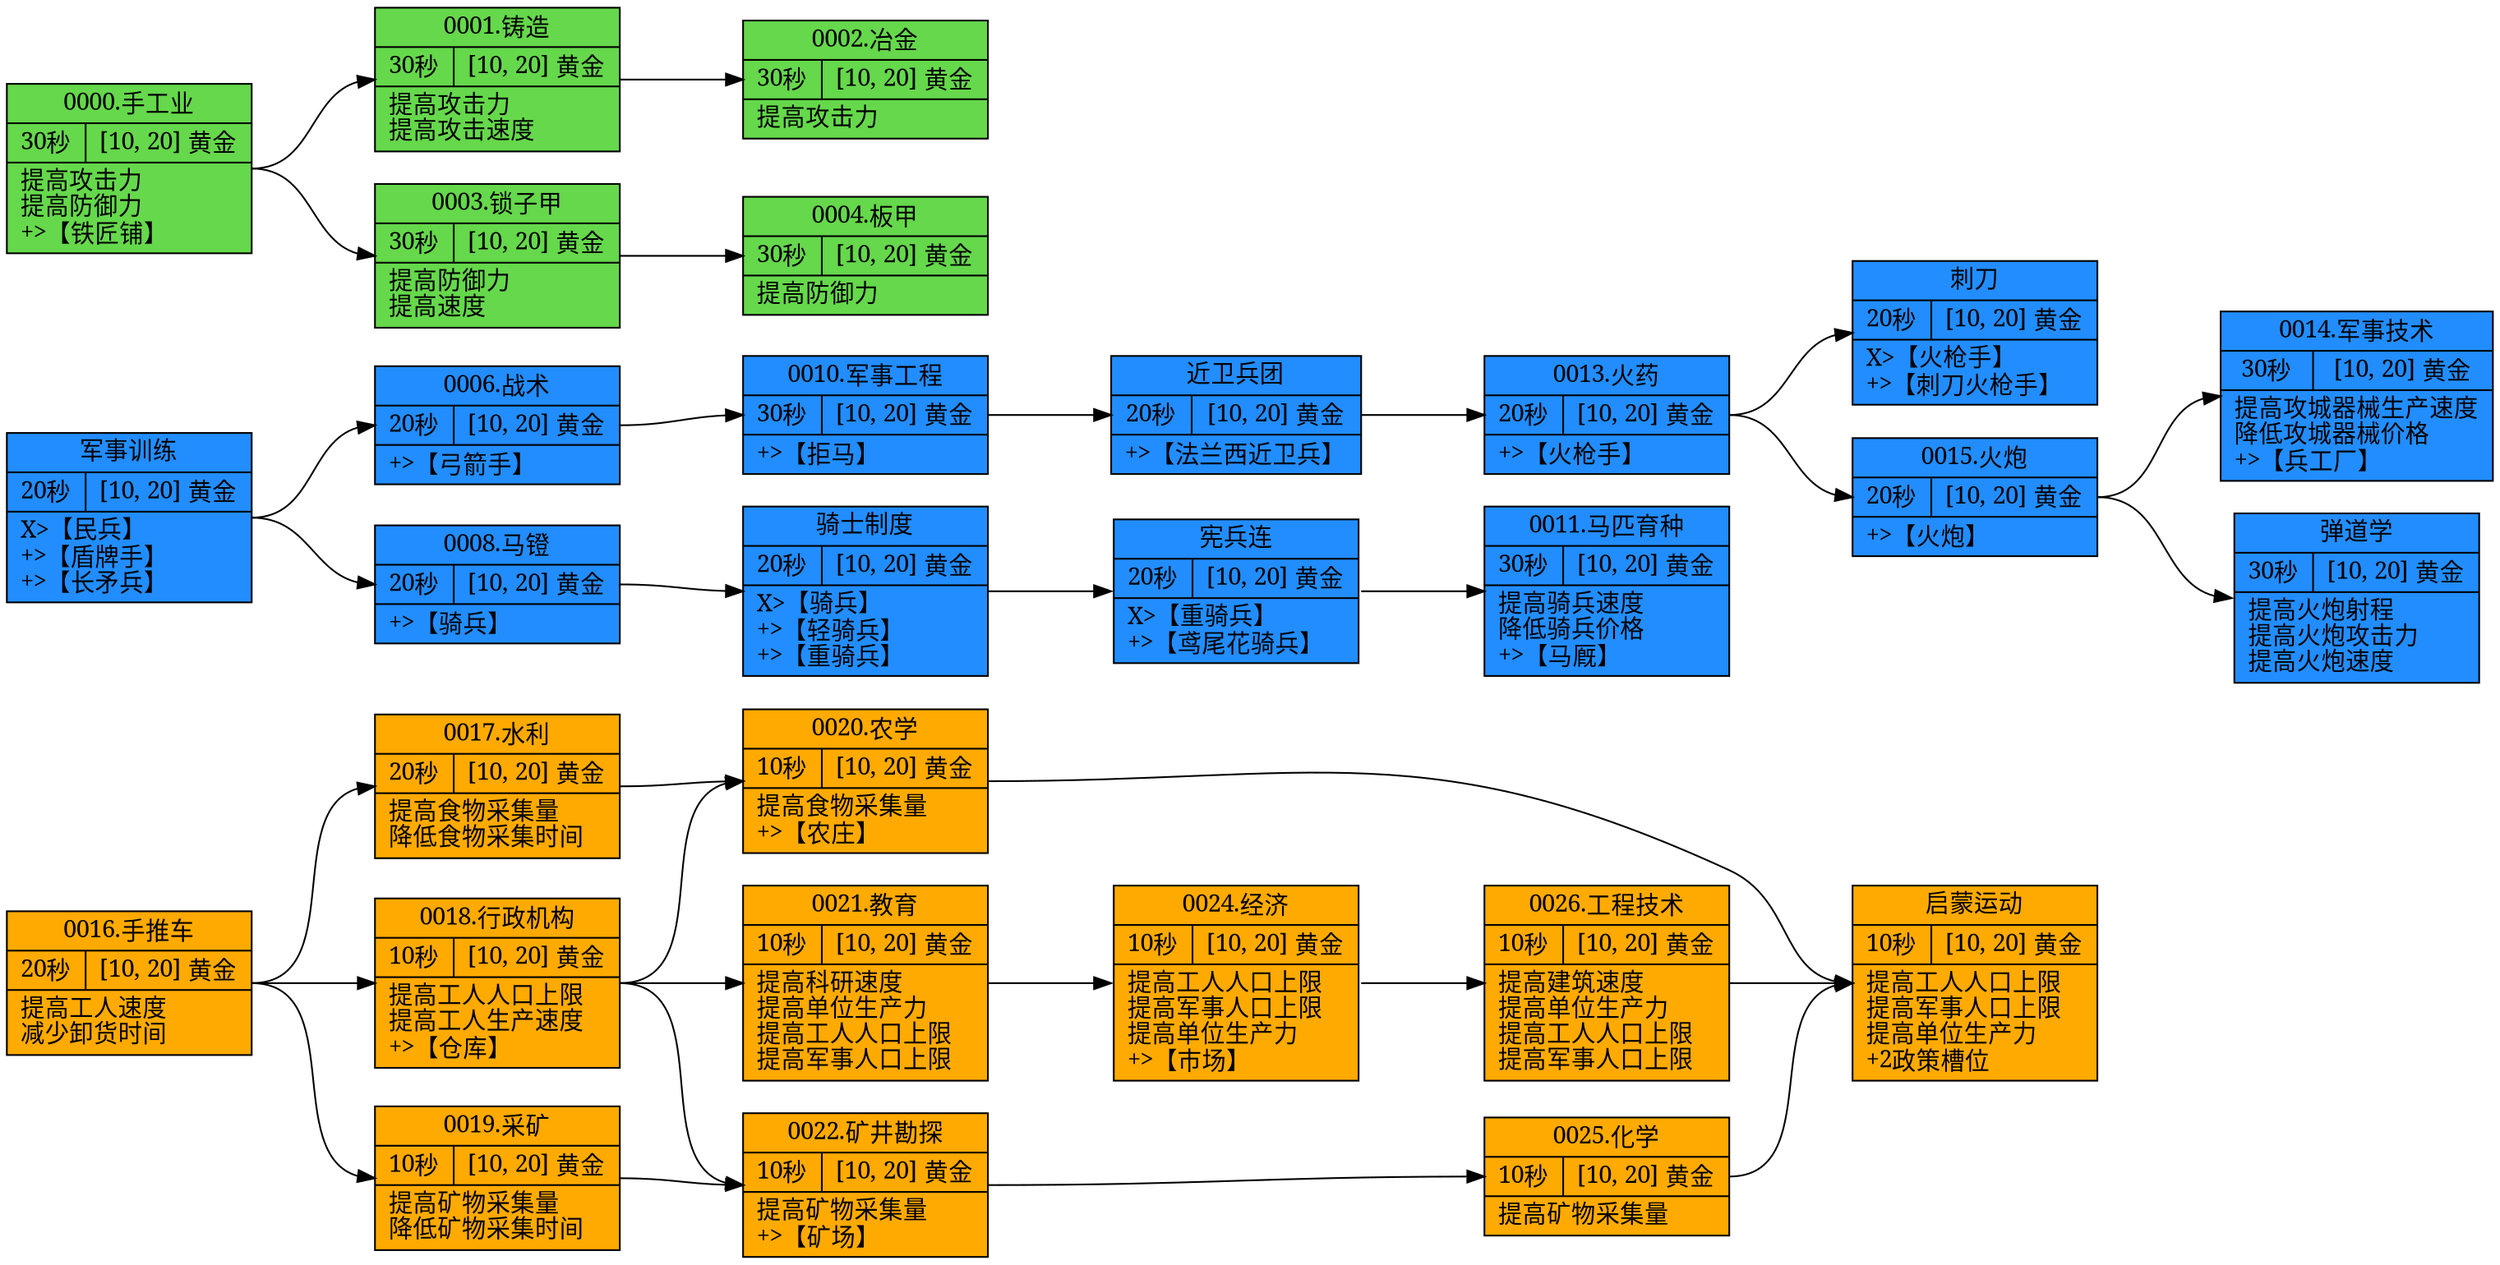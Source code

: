 digraph G {
	rankdir=LR ranksep=1
	"0016.手推车" [label="0016.手推车|{<f0>20秒| <f1>[10, 20] 黄金 }|提高工人速度\l减少卸货时间\l" fillcolor="#ffaa00" fontname=SimSun shape=record style=filled]
	"0017.水利" [label="0017.水利|{<f0>20秒| <f1>[10, 20] 黄金 }|提高食物采集量\l降低食物采集时间\l" fillcolor="#ffaa00" fontname=SimSun shape=record style=filled]
	"0016.手推车":e -> "0017.水利":w [len=2.00]
	"0019.采矿" [label="0019.采矿|{<f0>10秒| <f1>[10, 20] 黄金 }|提高矿物采集量\l降低矿物采集时间\l" fillcolor="#ffaa00" fontname=SimSun shape=record style=filled]
	"0016.手推车":e -> "0019.采矿":w [len=2.00]
	"0018.行政机构" [label="0018.行政机构|{<f0>10秒| <f1>[10, 20] 黄金 }|提高工人人口上限\l提高工人生产速度\l\+\>【仓库】\l" fillcolor="#ffaa00" fontname=SimSun shape=record style=filled]
	"0016.手推车":e -> "0018.行政机构":w [len=2.00]
	"0020.农学" [label="0020.农学|{<f0>10秒| <f1>[10, 20] 黄金 }|提高食物采集量\l\+\>【农庄】\l" fillcolor="#ffaa00" fontname=SimSun shape=record style=filled]
	"0017.水利":e -> "0020.农学":w [len=2.00]
	"0018.行政机构":e -> "0020.农学":w [len=2.00]
	"0022.矿井勘探" [label="0022.矿井勘探|{<f0>10秒| <f1>[10, 20] 黄金 }|提高矿物采集量\l\+\>【矿场】\l" fillcolor="#ffaa00" fontname=SimSun shape=record style=filled]
	"0019.采矿":e -> "0022.矿井勘探":w [len=2.00]
	"0018.行政机构":e -> "0022.矿井勘探":w [len=2.00]
	"0025.化学" [label="0025.化学|{<f0>10秒| <f1>[10, 20] 黄金 }|提高矿物采集量\l" fillcolor="#ffaa00" fontname=SimSun shape=record style=filled]
	"0022.矿井勘探":e -> "0025.化学":w [len=2.00]
	"0021.教育" [label="0021.教育|{<f0>10秒| <f1>[10, 20] 黄金 }|提高科研速度\l提高单位生产力\l提高工人人口上限\l提高军事人口上限\l" fillcolor="#ffaa00" fontname=SimSun shape=record style=filled]
	"0018.行政机构":e -> "0021.教育":w [len=2.00]
	"0024.经济" [label="0024.经济|{<f0>10秒| <f1>[10, 20] 黄金 }|提高工人人口上限\l提高军事人口上限\l提高单位生产力\l\+\>【市场】\l" fillcolor="#ffaa00" fontname=SimSun shape=record style=filled]
	"0021.教育":e -> "0024.经济":w [len=2.00]
	"0026.工程技术" [label="0026.工程技术|{<f0>10秒| <f1>[10, 20] 黄金 }|提高建筑速度\l提高单位生产力\l提高工人人口上限\l提高军事人口上限\l" fillcolor="#ffaa00" fontname=SimSun shape=record style=filled]
	"0024.经济":e -> "0026.工程技术":w [len=2.00]
	"启蒙运动" [label="启蒙运动|{<f0>10秒| <f1>[10, 20] 黄金 }|提高工人人口上限\l提高军事人口上限\l提高单位生产力\l+2政策槽位\l" fillcolor="#ffaa00" fontname=SimSun shape=record style=filled]
	"0026.工程技术":e -> "启蒙运动":w [len=2.00]
	"0020.农学":e -> "启蒙运动":w [len=2.00]
	"0025.化学":e -> "启蒙运动":w [len=2.00]
	"军事训练" [label="军事训练|{<f0>20秒| <f1>[10, 20] 黄金 }|\X\>【民兵】\l\+\>【盾牌手】\l\+\>【长矛兵】\l" fillcolor="#228dff" fontname=SimSun shape=record style=filled]
	"0006.战术" [label="0006.战术|{<f0>20秒| <f1>[10, 20] 黄金 }|\+\>【弓箭手】\l" fillcolor="#228dff" fontname=SimSun shape=record style=filled]
	"军事训练":e -> "0006.战术":w [len=2.00]
	"0008.马镫" [label="0008.马镫|{<f0>20秒| <f1>[10, 20] 黄金 }|\+\>【骑兵】\l" fillcolor="#228dff" fontname=SimSun shape=record style=filled]
	"军事训练":e -> "0008.马镫":w [len=2.00]
	"骑士制度" [label="骑士制度|{<f0>20秒| <f1>[10, 20] 黄金 }|\X\>【骑兵】\l\+\>【轻骑兵】\l\+\>【重骑兵】\l" fillcolor="#228dff" fontname=SimSun shape=record style=filled]
	"0008.马镫":e -> "骑士制度":w [len=2.00]
	"宪兵连" [label="宪兵连|{<f0>20秒| <f1>[10, 20] 黄金 }|\X\>【重骑兵】\l\+\>【鸢尾花骑兵】\l" fillcolor="#228dff" fontname=SimSun shape=record style=filled]
	"骑士制度":e -> "宪兵连":w [len=2.00]
	"0010.军事工程" [label="0010.军事工程|{<f0>30秒| <f1>[10, 20] 黄金 }|\+\>【拒马】\l" fillcolor="#228dff" fontname=SimSun shape=record style=filled]
	"0006.战术":e -> "0010.军事工程":w [len=2.00]
	"近卫兵团" [label="近卫兵团|{<f0>20秒| <f1>[10, 20] 黄金 }|\+\>【法兰西近卫兵】\l" fillcolor="#228dff" fontname=SimSun shape=record style=filled]
	"0010.军事工程":e -> "近卫兵团":w [len=2.00]
	"0013.火药" [label="0013.火药|{<f0>20秒| <f1>[10, 20] 黄金 }|\+\>【火枪手】\l" fillcolor="#228dff" fontname=SimSun shape=record style=filled]
	"近卫兵团":e -> "0013.火药":w [len=2.00]
	"刺刀" [label="刺刀|{<f0>20秒| <f1>[10, 20] 黄金 }|\X\>【火枪手】\l\+\>【刺刀火枪手】\l" fillcolor="#228dff" fontname=SimSun shape=record style=filled]
	"0013.火药":e -> "刺刀":w [len=2.00]
	"0015.火炮" [label="0015.火炮|{<f0>20秒| <f1>[10, 20] 黄金 }|\+\>【火炮】\l" fillcolor="#228dff" fontname=SimSun shape=record style=filled]
	"0013.火药":e -> "0015.火炮":w [len=2.00]
	"0011.马匹育种" [label="0011.马匹育种|{<f0>30秒| <f1>[10, 20] 黄金 }|提高骑兵速度\l降低骑兵价格\l\+\>【马厩】\l" fillcolor="#228dff" fontname=SimSun shape=record style=filled]
	"宪兵连":e -> "0011.马匹育种":w [len=2.00]
	"0014.军事技术" [label="0014.军事技术|{<f0>30秒| <f1>[10, 20] 黄金 }|提高攻城器械生产速度\l降低攻城器械价格\l\+\>【兵工厂】\l" fillcolor="#228dff" fontname=SimSun shape=record style=filled]
	"0015.火炮":e -> "0014.军事技术":w [len=2.00]
	"弹道学" [label="弹道学|{<f0>30秒| <f1>[10, 20] 黄金 }|提高火炮射程\l提高火炮攻击力\l提高火炮速度\l" fillcolor="#228dff" fontname=SimSun shape=record style=filled]
	"0015.火炮":e -> "弹道学":w [len=2.00]
	"0000.手工业" [label="0000.手工业|{<f0>30秒| <f1>[10, 20] 黄金 }|提高攻击力\l提高防御力\l\+\>【铁匠铺】\l" fillcolor="#65d84b" fontname=SimSun shape=record style=filled]
	"0001.铸造" [label="0001.铸造|{<f0>30秒| <f1>[10, 20] 黄金 }|提高攻击力\l提高攻击速度\l" fillcolor="#65d84b" fontname=SimSun shape=record style=filled]
	"0000.手工业":e -> "0001.铸造":w [len=2.00]
	"0002.冶金" [label="0002.冶金|{<f0>30秒| <f1>[10, 20] 黄金 }|提高攻击力\l" fillcolor="#65d84b" fontname=SimSun shape=record style=filled]
	"0001.铸造":e -> "0002.冶金":w [len=2.00]
	"0003.锁子甲" [label="0003.锁子甲|{<f0>30秒| <f1>[10, 20] 黄金 }|提高防御力\l提高速度\l" fillcolor="#65d84b" fontname=SimSun shape=record style=filled]
	"0000.手工业":e -> "0003.锁子甲":w [len=2.00]
	"0004.板甲" [label="0004.板甲|{<f0>30秒| <f1>[10, 20] 黄金 }|提高防御力\l" fillcolor="#65d84b" fontname=SimSun shape=record style=filled]
	"0003.锁子甲":e -> "0004.板甲":w [len=2.00]
}

